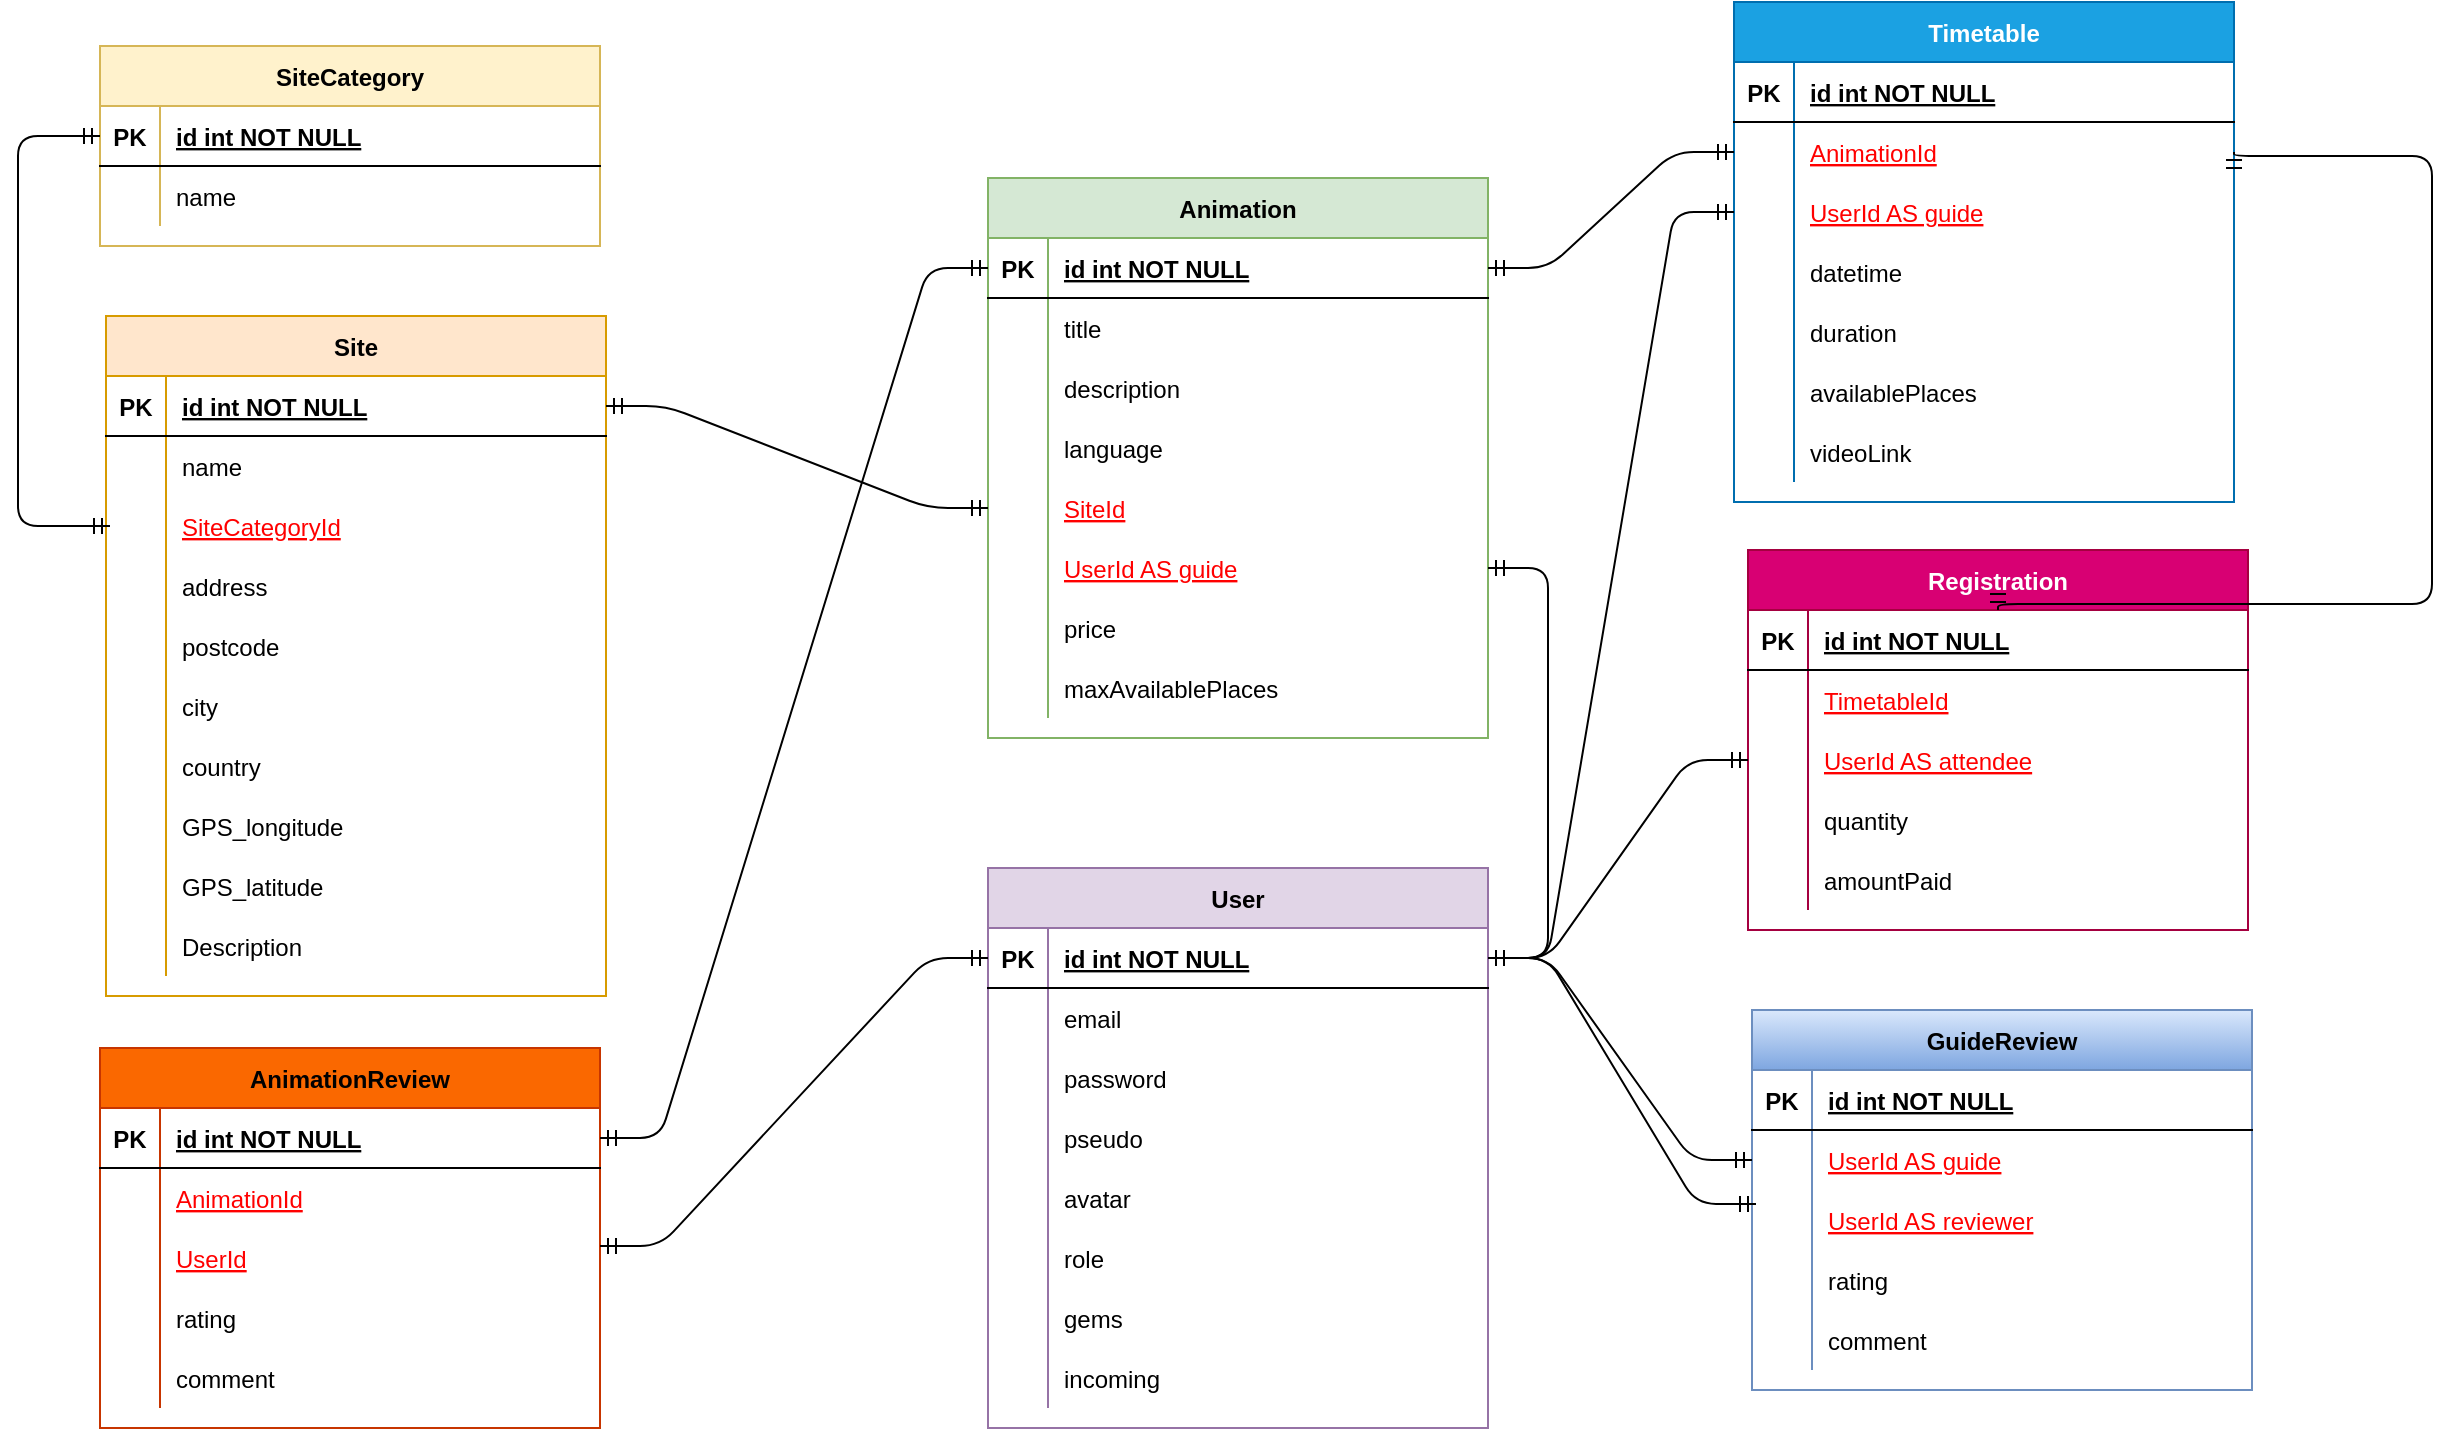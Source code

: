 <mxfile version="14.9.0" type="github">
  <diagram id="R2lEEEUBdFMjLlhIrx00" name="Page-1">
    <mxGraphModel dx="1422" dy="714" grid="0" gridSize="10" guides="1" tooltips="1" connect="1" arrows="1" fold="1" page="1" pageScale="1" pageWidth="1654" pageHeight="1169" math="0" shadow="0" extFonts="Permanent Marker^https://fonts.googleapis.com/css?family=Permanent+Marker">
      <root>
        <mxCell id="0" />
        <mxCell id="1" parent="0" />
        <mxCell id="C-vyLk0tnHw3VtMMgP7b-23" value="User" style="shape=table;startSize=30;container=1;collapsible=1;childLayout=tableLayout;fixedRows=1;rowLines=0;fontStyle=1;align=center;resizeLast=1;fillColor=#e1d5e7;strokeColor=#9673a6;" parent="1" vertex="1">
          <mxGeometry x="540" y="458" width="250" height="280" as="geometry" />
        </mxCell>
        <mxCell id="C-vyLk0tnHw3VtMMgP7b-24" value="" style="shape=partialRectangle;collapsible=0;dropTarget=0;pointerEvents=0;fillColor=none;points=[[0,0.5],[1,0.5]];portConstraint=eastwest;top=0;left=0;right=0;bottom=1;" parent="C-vyLk0tnHw3VtMMgP7b-23" vertex="1">
          <mxGeometry y="30" width="250" height="30" as="geometry" />
        </mxCell>
        <mxCell id="C-vyLk0tnHw3VtMMgP7b-25" value="PK" style="shape=partialRectangle;overflow=hidden;connectable=0;fillColor=none;top=0;left=0;bottom=0;right=0;fontStyle=1;" parent="C-vyLk0tnHw3VtMMgP7b-24" vertex="1">
          <mxGeometry width="30" height="30" as="geometry" />
        </mxCell>
        <mxCell id="C-vyLk0tnHw3VtMMgP7b-26" value="id int NOT NULL " style="shape=partialRectangle;overflow=hidden;connectable=0;fillColor=none;top=0;left=0;bottom=0;right=0;align=left;spacingLeft=6;fontStyle=5;" parent="C-vyLk0tnHw3VtMMgP7b-24" vertex="1">
          <mxGeometry x="30" width="220" height="30" as="geometry" />
        </mxCell>
        <mxCell id="C-vyLk0tnHw3VtMMgP7b-27" value="" style="shape=partialRectangle;collapsible=0;dropTarget=0;pointerEvents=0;fillColor=none;points=[[0,0.5],[1,0.5]];portConstraint=eastwest;top=0;left=0;right=0;bottom=0;" parent="C-vyLk0tnHw3VtMMgP7b-23" vertex="1">
          <mxGeometry y="60" width="250" height="30" as="geometry" />
        </mxCell>
        <mxCell id="C-vyLk0tnHw3VtMMgP7b-28" value="" style="shape=partialRectangle;overflow=hidden;connectable=0;fillColor=none;top=0;left=0;bottom=0;right=0;" parent="C-vyLk0tnHw3VtMMgP7b-27" vertex="1">
          <mxGeometry width="30" height="30" as="geometry" />
        </mxCell>
        <mxCell id="C-vyLk0tnHw3VtMMgP7b-29" value="email" style="shape=partialRectangle;overflow=hidden;connectable=0;fillColor=none;top=0;left=0;bottom=0;right=0;align=left;spacingLeft=6;" parent="C-vyLk0tnHw3VtMMgP7b-27" vertex="1">
          <mxGeometry x="30" width="220" height="30" as="geometry" />
        </mxCell>
        <mxCell id="28u61wPgRCXuvy8ZbBCX-1" value="" style="shape=partialRectangle;collapsible=0;dropTarget=0;pointerEvents=0;fillColor=none;top=0;left=0;bottom=0;right=0;points=[[0,0.5],[1,0.5]];portConstraint=eastwest;" vertex="1" parent="C-vyLk0tnHw3VtMMgP7b-23">
          <mxGeometry y="90" width="250" height="30" as="geometry" />
        </mxCell>
        <mxCell id="28u61wPgRCXuvy8ZbBCX-2" value="" style="shape=partialRectangle;connectable=0;fillColor=none;top=0;left=0;bottom=0;right=0;editable=1;overflow=hidden;" vertex="1" parent="28u61wPgRCXuvy8ZbBCX-1">
          <mxGeometry width="30" height="30" as="geometry" />
        </mxCell>
        <mxCell id="28u61wPgRCXuvy8ZbBCX-3" value="password" style="shape=partialRectangle;connectable=0;fillColor=none;top=0;left=0;bottom=0;right=0;align=left;spacingLeft=6;overflow=hidden;" vertex="1" parent="28u61wPgRCXuvy8ZbBCX-1">
          <mxGeometry x="30" width="220" height="30" as="geometry" />
        </mxCell>
        <mxCell id="28u61wPgRCXuvy8ZbBCX-4" value="" style="shape=partialRectangle;collapsible=0;dropTarget=0;pointerEvents=0;fillColor=none;top=0;left=0;bottom=0;right=0;points=[[0,0.5],[1,0.5]];portConstraint=eastwest;" vertex="1" parent="C-vyLk0tnHw3VtMMgP7b-23">
          <mxGeometry y="120" width="250" height="30" as="geometry" />
        </mxCell>
        <mxCell id="28u61wPgRCXuvy8ZbBCX-5" value="" style="shape=partialRectangle;connectable=0;fillColor=none;top=0;left=0;bottom=0;right=0;editable=1;overflow=hidden;" vertex="1" parent="28u61wPgRCXuvy8ZbBCX-4">
          <mxGeometry width="30" height="30" as="geometry" />
        </mxCell>
        <mxCell id="28u61wPgRCXuvy8ZbBCX-6" value="pseudo" style="shape=partialRectangle;connectable=0;fillColor=none;top=0;left=0;bottom=0;right=0;align=left;spacingLeft=6;overflow=hidden;" vertex="1" parent="28u61wPgRCXuvy8ZbBCX-4">
          <mxGeometry x="30" width="220" height="30" as="geometry" />
        </mxCell>
        <mxCell id="28u61wPgRCXuvy8ZbBCX-8" value="" style="shape=partialRectangle;collapsible=0;dropTarget=0;pointerEvents=0;fillColor=none;top=0;left=0;bottom=0;right=0;points=[[0,0.5],[1,0.5]];portConstraint=eastwest;" vertex="1" parent="C-vyLk0tnHw3VtMMgP7b-23">
          <mxGeometry y="150" width="250" height="30" as="geometry" />
        </mxCell>
        <mxCell id="28u61wPgRCXuvy8ZbBCX-9" value="" style="shape=partialRectangle;connectable=0;fillColor=none;top=0;left=0;bottom=0;right=0;editable=1;overflow=hidden;" vertex="1" parent="28u61wPgRCXuvy8ZbBCX-8">
          <mxGeometry width="30" height="30" as="geometry" />
        </mxCell>
        <mxCell id="28u61wPgRCXuvy8ZbBCX-10" value="avatar" style="shape=partialRectangle;connectable=0;fillColor=none;top=0;left=0;bottom=0;right=0;align=left;spacingLeft=6;overflow=hidden;" vertex="1" parent="28u61wPgRCXuvy8ZbBCX-8">
          <mxGeometry x="30" width="220" height="30" as="geometry" />
        </mxCell>
        <mxCell id="28u61wPgRCXuvy8ZbBCX-12" value="" style="shape=partialRectangle;collapsible=0;dropTarget=0;pointerEvents=0;fillColor=none;top=0;left=0;bottom=0;right=0;points=[[0,0.5],[1,0.5]];portConstraint=eastwest;" vertex="1" parent="C-vyLk0tnHw3VtMMgP7b-23">
          <mxGeometry y="180" width="250" height="30" as="geometry" />
        </mxCell>
        <mxCell id="28u61wPgRCXuvy8ZbBCX-13" value="" style="shape=partialRectangle;connectable=0;fillColor=none;top=0;left=0;bottom=0;right=0;editable=1;overflow=hidden;" vertex="1" parent="28u61wPgRCXuvy8ZbBCX-12">
          <mxGeometry width="30" height="30" as="geometry" />
        </mxCell>
        <mxCell id="28u61wPgRCXuvy8ZbBCX-14" value="role" style="shape=partialRectangle;connectable=0;fillColor=none;top=0;left=0;bottom=0;right=0;align=left;spacingLeft=6;overflow=hidden;" vertex="1" parent="28u61wPgRCXuvy8ZbBCX-12">
          <mxGeometry x="30" width="220" height="30" as="geometry" />
        </mxCell>
        <mxCell id="28u61wPgRCXuvy8ZbBCX-20" value="" style="shape=partialRectangle;collapsible=0;dropTarget=0;pointerEvents=0;fillColor=none;top=0;left=0;bottom=0;right=0;points=[[0,0.5],[1,0.5]];portConstraint=eastwest;" vertex="1" parent="C-vyLk0tnHw3VtMMgP7b-23">
          <mxGeometry y="210" width="250" height="30" as="geometry" />
        </mxCell>
        <mxCell id="28u61wPgRCXuvy8ZbBCX-21" value="" style="shape=partialRectangle;connectable=0;fillColor=none;top=0;left=0;bottom=0;right=0;editable=1;overflow=hidden;" vertex="1" parent="28u61wPgRCXuvy8ZbBCX-20">
          <mxGeometry width="30" height="30" as="geometry" />
        </mxCell>
        <mxCell id="28u61wPgRCXuvy8ZbBCX-22" value="gems" style="shape=partialRectangle;connectable=0;fillColor=none;top=0;left=0;bottom=0;right=0;align=left;spacingLeft=6;overflow=hidden;" vertex="1" parent="28u61wPgRCXuvy8ZbBCX-20">
          <mxGeometry x="30" width="220" height="30" as="geometry" />
        </mxCell>
        <mxCell id="28u61wPgRCXuvy8ZbBCX-23" value="" style="shape=partialRectangle;collapsible=0;dropTarget=0;pointerEvents=0;fillColor=none;top=0;left=0;bottom=0;right=0;points=[[0,0.5],[1,0.5]];portConstraint=eastwest;" vertex="1" parent="C-vyLk0tnHw3VtMMgP7b-23">
          <mxGeometry y="240" width="250" height="30" as="geometry" />
        </mxCell>
        <mxCell id="28u61wPgRCXuvy8ZbBCX-24" value="" style="shape=partialRectangle;connectable=0;fillColor=none;top=0;left=0;bottom=0;right=0;editable=1;overflow=hidden;" vertex="1" parent="28u61wPgRCXuvy8ZbBCX-23">
          <mxGeometry width="30" height="30" as="geometry" />
        </mxCell>
        <mxCell id="28u61wPgRCXuvy8ZbBCX-25" value="incoming" style="shape=partialRectangle;connectable=0;fillColor=none;top=0;left=0;bottom=0;right=0;align=left;spacingLeft=6;overflow=hidden;" vertex="1" parent="28u61wPgRCXuvy8ZbBCX-23">
          <mxGeometry x="30" width="220" height="30" as="geometry" />
        </mxCell>
        <mxCell id="28u61wPgRCXuvy8ZbBCX-26" value="Site" style="shape=table;startSize=30;container=1;collapsible=1;childLayout=tableLayout;fixedRows=1;rowLines=0;fontStyle=1;align=center;resizeLast=1;fillColor=#ffe6cc;strokeColor=#d79b00;" vertex="1" parent="1">
          <mxGeometry x="99" y="182" width="250" height="340" as="geometry" />
        </mxCell>
        <mxCell id="28u61wPgRCXuvy8ZbBCX-27" value="" style="shape=partialRectangle;collapsible=0;dropTarget=0;pointerEvents=0;fillColor=none;points=[[0,0.5],[1,0.5]];portConstraint=eastwest;top=0;left=0;right=0;bottom=1;" vertex="1" parent="28u61wPgRCXuvy8ZbBCX-26">
          <mxGeometry y="30" width="250" height="30" as="geometry" />
        </mxCell>
        <mxCell id="28u61wPgRCXuvy8ZbBCX-28" value="PK" style="shape=partialRectangle;overflow=hidden;connectable=0;fillColor=none;top=0;left=0;bottom=0;right=0;fontStyle=1;" vertex="1" parent="28u61wPgRCXuvy8ZbBCX-27">
          <mxGeometry width="30" height="30" as="geometry" />
        </mxCell>
        <mxCell id="28u61wPgRCXuvy8ZbBCX-29" value="id int NOT NULL " style="shape=partialRectangle;overflow=hidden;connectable=0;fillColor=none;top=0;left=0;bottom=0;right=0;align=left;spacingLeft=6;fontStyle=5;" vertex="1" parent="28u61wPgRCXuvy8ZbBCX-27">
          <mxGeometry x="30" width="220" height="30" as="geometry" />
        </mxCell>
        <mxCell id="28u61wPgRCXuvy8ZbBCX-30" value="" style="shape=partialRectangle;collapsible=0;dropTarget=0;pointerEvents=0;fillColor=none;points=[[0,0.5],[1,0.5]];portConstraint=eastwest;top=0;left=0;right=0;bottom=0;" vertex="1" parent="28u61wPgRCXuvy8ZbBCX-26">
          <mxGeometry y="60" width="250" height="30" as="geometry" />
        </mxCell>
        <mxCell id="28u61wPgRCXuvy8ZbBCX-31" value="" style="shape=partialRectangle;overflow=hidden;connectable=0;fillColor=none;top=0;left=0;bottom=0;right=0;" vertex="1" parent="28u61wPgRCXuvy8ZbBCX-30">
          <mxGeometry width="30" height="30" as="geometry" />
        </mxCell>
        <mxCell id="28u61wPgRCXuvy8ZbBCX-32" value="name" style="shape=partialRectangle;overflow=hidden;connectable=0;fillColor=none;top=0;left=0;bottom=0;right=0;align=left;spacingLeft=6;" vertex="1" parent="28u61wPgRCXuvy8ZbBCX-30">
          <mxGeometry x="30" width="220" height="30" as="geometry" />
        </mxCell>
        <mxCell id="28u61wPgRCXuvy8ZbBCX-83" value="" style="shape=partialRectangle;collapsible=0;dropTarget=0;pointerEvents=0;fillColor=none;top=0;left=0;bottom=0;right=0;points=[[0,0.5],[1,0.5]];portConstraint=eastwest;" vertex="1" parent="28u61wPgRCXuvy8ZbBCX-26">
          <mxGeometry y="90" width="250" height="30" as="geometry" />
        </mxCell>
        <mxCell id="28u61wPgRCXuvy8ZbBCX-84" value="" style="shape=partialRectangle;connectable=0;fillColor=none;top=0;left=0;bottom=0;right=0;editable=1;overflow=hidden;" vertex="1" parent="28u61wPgRCXuvy8ZbBCX-83">
          <mxGeometry width="30" height="30" as="geometry" />
        </mxCell>
        <mxCell id="28u61wPgRCXuvy8ZbBCX-85" value="SiteCategoryId" style="shape=partialRectangle;connectable=0;fillColor=none;top=0;left=0;bottom=0;right=0;align=left;spacingLeft=6;overflow=hidden;fontStyle=4;fontColor=#FF0000;" vertex="1" parent="28u61wPgRCXuvy8ZbBCX-83">
          <mxGeometry x="30" width="220" height="30" as="geometry" />
        </mxCell>
        <mxCell id="28u61wPgRCXuvy8ZbBCX-33" value="" style="shape=partialRectangle;collapsible=0;dropTarget=0;pointerEvents=0;fillColor=none;top=0;left=0;bottom=0;right=0;points=[[0,0.5],[1,0.5]];portConstraint=eastwest;" vertex="1" parent="28u61wPgRCXuvy8ZbBCX-26">
          <mxGeometry y="120" width="250" height="30" as="geometry" />
        </mxCell>
        <mxCell id="28u61wPgRCXuvy8ZbBCX-34" value="" style="shape=partialRectangle;connectable=0;fillColor=none;top=0;left=0;bottom=0;right=0;editable=1;overflow=hidden;" vertex="1" parent="28u61wPgRCXuvy8ZbBCX-33">
          <mxGeometry width="30" height="30" as="geometry" />
        </mxCell>
        <mxCell id="28u61wPgRCXuvy8ZbBCX-35" value="address" style="shape=partialRectangle;connectable=0;fillColor=none;top=0;left=0;bottom=0;right=0;align=left;spacingLeft=6;overflow=hidden;" vertex="1" parent="28u61wPgRCXuvy8ZbBCX-33">
          <mxGeometry x="30" width="220" height="30" as="geometry" />
        </mxCell>
        <mxCell id="28u61wPgRCXuvy8ZbBCX-36" value="" style="shape=partialRectangle;collapsible=0;dropTarget=0;pointerEvents=0;fillColor=none;top=0;left=0;bottom=0;right=0;points=[[0,0.5],[1,0.5]];portConstraint=eastwest;" vertex="1" parent="28u61wPgRCXuvy8ZbBCX-26">
          <mxGeometry y="150" width="250" height="30" as="geometry" />
        </mxCell>
        <mxCell id="28u61wPgRCXuvy8ZbBCX-37" value="" style="shape=partialRectangle;connectable=0;fillColor=none;top=0;left=0;bottom=0;right=0;editable=1;overflow=hidden;" vertex="1" parent="28u61wPgRCXuvy8ZbBCX-36">
          <mxGeometry width="30" height="30" as="geometry" />
        </mxCell>
        <mxCell id="28u61wPgRCXuvy8ZbBCX-38" value="postcode" style="shape=partialRectangle;connectable=0;fillColor=none;top=0;left=0;bottom=0;right=0;align=left;spacingLeft=6;overflow=hidden;" vertex="1" parent="28u61wPgRCXuvy8ZbBCX-36">
          <mxGeometry x="30" width="220" height="30" as="geometry" />
        </mxCell>
        <mxCell id="28u61wPgRCXuvy8ZbBCX-39" value="" style="shape=partialRectangle;collapsible=0;dropTarget=0;pointerEvents=0;fillColor=none;top=0;left=0;bottom=0;right=0;points=[[0,0.5],[1,0.5]];portConstraint=eastwest;" vertex="1" parent="28u61wPgRCXuvy8ZbBCX-26">
          <mxGeometry y="180" width="250" height="30" as="geometry" />
        </mxCell>
        <mxCell id="28u61wPgRCXuvy8ZbBCX-40" value="" style="shape=partialRectangle;connectable=0;fillColor=none;top=0;left=0;bottom=0;right=0;editable=1;overflow=hidden;" vertex="1" parent="28u61wPgRCXuvy8ZbBCX-39">
          <mxGeometry width="30" height="30" as="geometry" />
        </mxCell>
        <mxCell id="28u61wPgRCXuvy8ZbBCX-41" value="city" style="shape=partialRectangle;connectable=0;fillColor=none;top=0;left=0;bottom=0;right=0;align=left;spacingLeft=6;overflow=hidden;" vertex="1" parent="28u61wPgRCXuvy8ZbBCX-39">
          <mxGeometry x="30" width="220" height="30" as="geometry" />
        </mxCell>
        <mxCell id="28u61wPgRCXuvy8ZbBCX-42" value="" style="shape=partialRectangle;collapsible=0;dropTarget=0;pointerEvents=0;fillColor=none;top=0;left=0;bottom=0;right=0;points=[[0,0.5],[1,0.5]];portConstraint=eastwest;" vertex="1" parent="28u61wPgRCXuvy8ZbBCX-26">
          <mxGeometry y="210" width="250" height="30" as="geometry" />
        </mxCell>
        <mxCell id="28u61wPgRCXuvy8ZbBCX-43" value="" style="shape=partialRectangle;connectable=0;fillColor=none;top=0;left=0;bottom=0;right=0;editable=1;overflow=hidden;" vertex="1" parent="28u61wPgRCXuvy8ZbBCX-42">
          <mxGeometry width="30" height="30" as="geometry" />
        </mxCell>
        <mxCell id="28u61wPgRCXuvy8ZbBCX-44" value="country" style="shape=partialRectangle;connectable=0;fillColor=none;top=0;left=0;bottom=0;right=0;align=left;spacingLeft=6;overflow=hidden;" vertex="1" parent="28u61wPgRCXuvy8ZbBCX-42">
          <mxGeometry x="30" width="220" height="30" as="geometry" />
        </mxCell>
        <mxCell id="28u61wPgRCXuvy8ZbBCX-45" value="" style="shape=partialRectangle;collapsible=0;dropTarget=0;pointerEvents=0;fillColor=none;top=0;left=0;bottom=0;right=0;points=[[0,0.5],[1,0.5]];portConstraint=eastwest;" vertex="1" parent="28u61wPgRCXuvy8ZbBCX-26">
          <mxGeometry y="240" width="250" height="30" as="geometry" />
        </mxCell>
        <mxCell id="28u61wPgRCXuvy8ZbBCX-46" value="" style="shape=partialRectangle;connectable=0;fillColor=none;top=0;left=0;bottom=0;right=0;editable=1;overflow=hidden;" vertex="1" parent="28u61wPgRCXuvy8ZbBCX-45">
          <mxGeometry width="30" height="30" as="geometry" />
        </mxCell>
        <mxCell id="28u61wPgRCXuvy8ZbBCX-47" value="GPS_longitude" style="shape=partialRectangle;connectable=0;fillColor=none;top=0;left=0;bottom=0;right=0;align=left;spacingLeft=6;overflow=hidden;" vertex="1" parent="28u61wPgRCXuvy8ZbBCX-45">
          <mxGeometry x="30" width="220" height="30" as="geometry" />
        </mxCell>
        <mxCell id="28u61wPgRCXuvy8ZbBCX-48" value="" style="shape=partialRectangle;collapsible=0;dropTarget=0;pointerEvents=0;fillColor=none;top=0;left=0;bottom=0;right=0;points=[[0,0.5],[1,0.5]];portConstraint=eastwest;" vertex="1" parent="28u61wPgRCXuvy8ZbBCX-26">
          <mxGeometry y="270" width="250" height="30" as="geometry" />
        </mxCell>
        <mxCell id="28u61wPgRCXuvy8ZbBCX-49" value="" style="shape=partialRectangle;connectable=0;fillColor=none;top=0;left=0;bottom=0;right=0;editable=1;overflow=hidden;" vertex="1" parent="28u61wPgRCXuvy8ZbBCX-48">
          <mxGeometry width="30" height="30" as="geometry" />
        </mxCell>
        <mxCell id="28u61wPgRCXuvy8ZbBCX-50" value="GPS_latitude" style="shape=partialRectangle;connectable=0;fillColor=none;top=0;left=0;bottom=0;right=0;align=left;spacingLeft=6;overflow=hidden;" vertex="1" parent="28u61wPgRCXuvy8ZbBCX-48">
          <mxGeometry x="30" width="220" height="30" as="geometry" />
        </mxCell>
        <mxCell id="28u61wPgRCXuvy8ZbBCX-51" value="" style="shape=partialRectangle;collapsible=0;dropTarget=0;pointerEvents=0;fillColor=none;top=0;left=0;bottom=0;right=0;points=[[0,0.5],[1,0.5]];portConstraint=eastwest;" vertex="1" parent="28u61wPgRCXuvy8ZbBCX-26">
          <mxGeometry y="300" width="250" height="30" as="geometry" />
        </mxCell>
        <mxCell id="28u61wPgRCXuvy8ZbBCX-52" value="" style="shape=partialRectangle;connectable=0;fillColor=none;top=0;left=0;bottom=0;right=0;editable=1;overflow=hidden;" vertex="1" parent="28u61wPgRCXuvy8ZbBCX-51">
          <mxGeometry width="30" height="30" as="geometry" />
        </mxCell>
        <mxCell id="28u61wPgRCXuvy8ZbBCX-53" value="Description" style="shape=partialRectangle;connectable=0;fillColor=none;top=0;left=0;bottom=0;right=0;align=left;spacingLeft=6;overflow=hidden;" vertex="1" parent="28u61wPgRCXuvy8ZbBCX-51">
          <mxGeometry x="30" width="220" height="30" as="geometry" />
        </mxCell>
        <mxCell id="28u61wPgRCXuvy8ZbBCX-54" value="SiteCategory" style="shape=table;startSize=30;container=1;collapsible=1;childLayout=tableLayout;fixedRows=1;rowLines=0;fontStyle=1;align=center;resizeLast=1;fillColor=#fff2cc;strokeColor=#d6b656;" vertex="1" parent="1">
          <mxGeometry x="96" y="47" width="250" height="100" as="geometry" />
        </mxCell>
        <mxCell id="28u61wPgRCXuvy8ZbBCX-55" value="" style="shape=partialRectangle;collapsible=0;dropTarget=0;pointerEvents=0;fillColor=none;points=[[0,0.5],[1,0.5]];portConstraint=eastwest;top=0;left=0;right=0;bottom=1;" vertex="1" parent="28u61wPgRCXuvy8ZbBCX-54">
          <mxGeometry y="30" width="250" height="30" as="geometry" />
        </mxCell>
        <mxCell id="28u61wPgRCXuvy8ZbBCX-56" value="PK" style="shape=partialRectangle;overflow=hidden;connectable=0;fillColor=none;top=0;left=0;bottom=0;right=0;fontStyle=1;" vertex="1" parent="28u61wPgRCXuvy8ZbBCX-55">
          <mxGeometry width="30" height="30" as="geometry" />
        </mxCell>
        <mxCell id="28u61wPgRCXuvy8ZbBCX-57" value="id int NOT NULL " style="shape=partialRectangle;overflow=hidden;connectable=0;fillColor=none;top=0;left=0;bottom=0;right=0;align=left;spacingLeft=6;fontStyle=5;" vertex="1" parent="28u61wPgRCXuvy8ZbBCX-55">
          <mxGeometry x="30" width="220" height="30" as="geometry" />
        </mxCell>
        <mxCell id="28u61wPgRCXuvy8ZbBCX-58" value="" style="shape=partialRectangle;collapsible=0;dropTarget=0;pointerEvents=0;fillColor=none;points=[[0,0.5],[1,0.5]];portConstraint=eastwest;top=0;left=0;right=0;bottom=0;" vertex="1" parent="28u61wPgRCXuvy8ZbBCX-54">
          <mxGeometry y="60" width="250" height="30" as="geometry" />
        </mxCell>
        <mxCell id="28u61wPgRCXuvy8ZbBCX-59" value="" style="shape=partialRectangle;overflow=hidden;connectable=0;fillColor=none;top=0;left=0;bottom=0;right=0;" vertex="1" parent="28u61wPgRCXuvy8ZbBCX-58">
          <mxGeometry width="30" height="30" as="geometry" />
        </mxCell>
        <mxCell id="28u61wPgRCXuvy8ZbBCX-60" value="name" style="shape=partialRectangle;overflow=hidden;connectable=0;fillColor=none;top=0;left=0;bottom=0;right=0;align=left;spacingLeft=6;" vertex="1" parent="28u61wPgRCXuvy8ZbBCX-58">
          <mxGeometry x="30" width="220" height="30" as="geometry" />
        </mxCell>
        <mxCell id="28u61wPgRCXuvy8ZbBCX-86" value="Animation" style="shape=table;startSize=30;container=1;collapsible=1;childLayout=tableLayout;fixedRows=1;rowLines=0;fontStyle=1;align=center;resizeLast=1;fillColor=#d5e8d4;strokeColor=#82b366;" vertex="1" parent="1">
          <mxGeometry x="540" y="113" width="250" height="280" as="geometry" />
        </mxCell>
        <mxCell id="28u61wPgRCXuvy8ZbBCX-87" value="" style="shape=partialRectangle;collapsible=0;dropTarget=0;pointerEvents=0;fillColor=none;points=[[0,0.5],[1,0.5]];portConstraint=eastwest;top=0;left=0;right=0;bottom=1;" vertex="1" parent="28u61wPgRCXuvy8ZbBCX-86">
          <mxGeometry y="30" width="250" height="30" as="geometry" />
        </mxCell>
        <mxCell id="28u61wPgRCXuvy8ZbBCX-88" value="PK" style="shape=partialRectangle;overflow=hidden;connectable=0;fillColor=none;top=0;left=0;bottom=0;right=0;fontStyle=1;" vertex="1" parent="28u61wPgRCXuvy8ZbBCX-87">
          <mxGeometry width="30" height="30" as="geometry" />
        </mxCell>
        <mxCell id="28u61wPgRCXuvy8ZbBCX-89" value="id int NOT NULL " style="shape=partialRectangle;overflow=hidden;connectable=0;fillColor=none;top=0;left=0;bottom=0;right=0;align=left;spacingLeft=6;fontStyle=5;" vertex="1" parent="28u61wPgRCXuvy8ZbBCX-87">
          <mxGeometry x="30" width="220" height="30" as="geometry" />
        </mxCell>
        <mxCell id="28u61wPgRCXuvy8ZbBCX-90" value="" style="shape=partialRectangle;collapsible=0;dropTarget=0;pointerEvents=0;fillColor=none;points=[[0,0.5],[1,0.5]];portConstraint=eastwest;top=0;left=0;right=0;bottom=0;" vertex="1" parent="28u61wPgRCXuvy8ZbBCX-86">
          <mxGeometry y="60" width="250" height="30" as="geometry" />
        </mxCell>
        <mxCell id="28u61wPgRCXuvy8ZbBCX-91" value="" style="shape=partialRectangle;overflow=hidden;connectable=0;fillColor=none;top=0;left=0;bottom=0;right=0;" vertex="1" parent="28u61wPgRCXuvy8ZbBCX-90">
          <mxGeometry width="30" height="30" as="geometry" />
        </mxCell>
        <mxCell id="28u61wPgRCXuvy8ZbBCX-92" value="title" style="shape=partialRectangle;overflow=hidden;connectable=0;fillColor=none;top=0;left=0;bottom=0;right=0;align=left;spacingLeft=6;" vertex="1" parent="28u61wPgRCXuvy8ZbBCX-90">
          <mxGeometry x="30" width="220" height="30" as="geometry" />
        </mxCell>
        <mxCell id="28u61wPgRCXuvy8ZbBCX-99" value="" style="shape=partialRectangle;collapsible=0;dropTarget=0;pointerEvents=0;fillColor=none;top=0;left=0;bottom=0;right=0;points=[[0,0.5],[1,0.5]];portConstraint=eastwest;" vertex="1" parent="28u61wPgRCXuvy8ZbBCX-86">
          <mxGeometry y="90" width="250" height="30" as="geometry" />
        </mxCell>
        <mxCell id="28u61wPgRCXuvy8ZbBCX-100" value="" style="shape=partialRectangle;connectable=0;fillColor=none;top=0;left=0;bottom=0;right=0;editable=1;overflow=hidden;" vertex="1" parent="28u61wPgRCXuvy8ZbBCX-99">
          <mxGeometry width="30" height="30" as="geometry" />
        </mxCell>
        <mxCell id="28u61wPgRCXuvy8ZbBCX-101" value="description" style="shape=partialRectangle;connectable=0;fillColor=none;top=0;left=0;bottom=0;right=0;align=left;spacingLeft=6;overflow=hidden;" vertex="1" parent="28u61wPgRCXuvy8ZbBCX-99">
          <mxGeometry x="30" width="220" height="30" as="geometry" />
        </mxCell>
        <mxCell id="28u61wPgRCXuvy8ZbBCX-102" value="" style="shape=partialRectangle;collapsible=0;dropTarget=0;pointerEvents=0;fillColor=none;top=0;left=0;bottom=0;right=0;points=[[0,0.5],[1,0.5]];portConstraint=eastwest;" vertex="1" parent="28u61wPgRCXuvy8ZbBCX-86">
          <mxGeometry y="120" width="250" height="30" as="geometry" />
        </mxCell>
        <mxCell id="28u61wPgRCXuvy8ZbBCX-103" value="" style="shape=partialRectangle;connectable=0;fillColor=none;top=0;left=0;bottom=0;right=0;editable=1;overflow=hidden;" vertex="1" parent="28u61wPgRCXuvy8ZbBCX-102">
          <mxGeometry width="30" height="30" as="geometry" />
        </mxCell>
        <mxCell id="28u61wPgRCXuvy8ZbBCX-104" value="language" style="shape=partialRectangle;connectable=0;fillColor=none;top=0;left=0;bottom=0;right=0;align=left;spacingLeft=6;overflow=hidden;" vertex="1" parent="28u61wPgRCXuvy8ZbBCX-102">
          <mxGeometry x="30" width="220" height="30" as="geometry" />
        </mxCell>
        <mxCell id="28u61wPgRCXuvy8ZbBCX-93" value="" style="shape=partialRectangle;collapsible=0;dropTarget=0;pointerEvents=0;fillColor=none;top=0;left=0;bottom=0;right=0;points=[[0,0.5],[1,0.5]];portConstraint=eastwest;" vertex="1" parent="28u61wPgRCXuvy8ZbBCX-86">
          <mxGeometry y="150" width="250" height="30" as="geometry" />
        </mxCell>
        <mxCell id="28u61wPgRCXuvy8ZbBCX-94" value="" style="shape=partialRectangle;connectable=0;fillColor=none;top=0;left=0;bottom=0;right=0;editable=1;overflow=hidden;" vertex="1" parent="28u61wPgRCXuvy8ZbBCX-93">
          <mxGeometry width="30" height="30" as="geometry" />
        </mxCell>
        <mxCell id="28u61wPgRCXuvy8ZbBCX-95" value="SiteId" style="shape=partialRectangle;connectable=0;fillColor=none;top=0;left=0;bottom=0;right=0;align=left;spacingLeft=6;overflow=hidden;fontStyle=4;fontColor=#FF0000;" vertex="1" parent="28u61wPgRCXuvy8ZbBCX-93">
          <mxGeometry x="30" width="220" height="30" as="geometry" />
        </mxCell>
        <mxCell id="28u61wPgRCXuvy8ZbBCX-96" value="" style="shape=partialRectangle;collapsible=0;dropTarget=0;pointerEvents=0;fillColor=none;top=0;left=0;bottom=0;right=0;points=[[0,0.5],[1,0.5]];portConstraint=eastwest;" vertex="1" parent="28u61wPgRCXuvy8ZbBCX-86">
          <mxGeometry y="180" width="250" height="30" as="geometry" />
        </mxCell>
        <mxCell id="28u61wPgRCXuvy8ZbBCX-97" value="" style="shape=partialRectangle;connectable=0;fillColor=none;top=0;left=0;bottom=0;right=0;editable=1;overflow=hidden;" vertex="1" parent="28u61wPgRCXuvy8ZbBCX-96">
          <mxGeometry width="30" height="30" as="geometry" />
        </mxCell>
        <mxCell id="28u61wPgRCXuvy8ZbBCX-98" value="UserId AS guide" style="shape=partialRectangle;connectable=0;fillColor=none;top=0;left=0;bottom=0;right=0;align=left;spacingLeft=6;overflow=hidden;fontStyle=4;fontColor=#FF0000;" vertex="1" parent="28u61wPgRCXuvy8ZbBCX-96">
          <mxGeometry x="30" width="220" height="30" as="geometry" />
        </mxCell>
        <mxCell id="28u61wPgRCXuvy8ZbBCX-105" value="" style="shape=partialRectangle;collapsible=0;dropTarget=0;pointerEvents=0;fillColor=none;top=0;left=0;bottom=0;right=0;points=[[0,0.5],[1,0.5]];portConstraint=eastwest;" vertex="1" parent="28u61wPgRCXuvy8ZbBCX-86">
          <mxGeometry y="210" width="250" height="30" as="geometry" />
        </mxCell>
        <mxCell id="28u61wPgRCXuvy8ZbBCX-106" value="" style="shape=partialRectangle;connectable=0;fillColor=none;top=0;left=0;bottom=0;right=0;editable=1;overflow=hidden;" vertex="1" parent="28u61wPgRCXuvy8ZbBCX-105">
          <mxGeometry width="30" height="30" as="geometry" />
        </mxCell>
        <mxCell id="28u61wPgRCXuvy8ZbBCX-107" value="price" style="shape=partialRectangle;connectable=0;fillColor=none;top=0;left=0;bottom=0;right=0;align=left;spacingLeft=6;overflow=hidden;" vertex="1" parent="28u61wPgRCXuvy8ZbBCX-105">
          <mxGeometry x="30" width="220" height="30" as="geometry" />
        </mxCell>
        <mxCell id="28u61wPgRCXuvy8ZbBCX-108" value="" style="shape=partialRectangle;collapsible=0;dropTarget=0;pointerEvents=0;fillColor=none;top=0;left=0;bottom=0;right=0;points=[[0,0.5],[1,0.5]];portConstraint=eastwest;" vertex="1" parent="28u61wPgRCXuvy8ZbBCX-86">
          <mxGeometry y="240" width="250" height="30" as="geometry" />
        </mxCell>
        <mxCell id="28u61wPgRCXuvy8ZbBCX-109" value="" style="shape=partialRectangle;connectable=0;fillColor=none;top=0;left=0;bottom=0;right=0;editable=1;overflow=hidden;" vertex="1" parent="28u61wPgRCXuvy8ZbBCX-108">
          <mxGeometry width="30" height="30" as="geometry" />
        </mxCell>
        <mxCell id="28u61wPgRCXuvy8ZbBCX-110" value="maxAvailablePlaces" style="shape=partialRectangle;connectable=0;fillColor=none;top=0;left=0;bottom=0;right=0;align=left;spacingLeft=6;overflow=hidden;" vertex="1" parent="28u61wPgRCXuvy8ZbBCX-108">
          <mxGeometry x="30" width="220" height="30" as="geometry" />
        </mxCell>
        <mxCell id="28u61wPgRCXuvy8ZbBCX-120" value="Timetable" style="shape=table;startSize=30;container=1;collapsible=1;childLayout=tableLayout;fixedRows=1;rowLines=0;fontStyle=1;align=center;resizeLast=1;fillColor=#1ba1e2;strokeColor=#006EAF;fontColor=#ffffff;" vertex="1" parent="1">
          <mxGeometry x="913" y="25" width="250" height="250" as="geometry" />
        </mxCell>
        <mxCell id="28u61wPgRCXuvy8ZbBCX-121" value="" style="shape=partialRectangle;collapsible=0;dropTarget=0;pointerEvents=0;fillColor=none;points=[[0,0.5],[1,0.5]];portConstraint=eastwest;top=0;left=0;right=0;bottom=1;" vertex="1" parent="28u61wPgRCXuvy8ZbBCX-120">
          <mxGeometry y="30" width="250" height="30" as="geometry" />
        </mxCell>
        <mxCell id="28u61wPgRCXuvy8ZbBCX-122" value="PK" style="shape=partialRectangle;overflow=hidden;connectable=0;fillColor=none;top=0;left=0;bottom=0;right=0;fontStyle=1;" vertex="1" parent="28u61wPgRCXuvy8ZbBCX-121">
          <mxGeometry width="30" height="30" as="geometry" />
        </mxCell>
        <mxCell id="28u61wPgRCXuvy8ZbBCX-123" value="id int NOT NULL " style="shape=partialRectangle;overflow=hidden;connectable=0;fillColor=none;top=0;left=0;bottom=0;right=0;align=left;spacingLeft=6;fontStyle=5;" vertex="1" parent="28u61wPgRCXuvy8ZbBCX-121">
          <mxGeometry x="30" width="220" height="30" as="geometry" />
        </mxCell>
        <mxCell id="28u61wPgRCXuvy8ZbBCX-133" value="" style="shape=partialRectangle;collapsible=0;dropTarget=0;pointerEvents=0;fillColor=none;top=0;left=0;bottom=0;right=0;points=[[0,0.5],[1,0.5]];portConstraint=eastwest;" vertex="1" parent="28u61wPgRCXuvy8ZbBCX-120">
          <mxGeometry y="60" width="250" height="30" as="geometry" />
        </mxCell>
        <mxCell id="28u61wPgRCXuvy8ZbBCX-134" value="" style="shape=partialRectangle;connectable=0;fillColor=none;top=0;left=0;bottom=0;right=0;editable=1;overflow=hidden;" vertex="1" parent="28u61wPgRCXuvy8ZbBCX-133">
          <mxGeometry width="30" height="30" as="geometry" />
        </mxCell>
        <mxCell id="28u61wPgRCXuvy8ZbBCX-135" value="AnimationId" style="shape=partialRectangle;connectable=0;fillColor=none;top=0;left=0;bottom=0;right=0;align=left;spacingLeft=6;overflow=hidden;fontStyle=4;fontColor=#FF0000;" vertex="1" parent="28u61wPgRCXuvy8ZbBCX-133">
          <mxGeometry x="30" width="220" height="30" as="geometry" />
        </mxCell>
        <mxCell id="28u61wPgRCXuvy8ZbBCX-136" value="" style="shape=partialRectangle;collapsible=0;dropTarget=0;pointerEvents=0;fillColor=none;top=0;left=0;bottom=0;right=0;points=[[0,0.5],[1,0.5]];portConstraint=eastwest;" vertex="1" parent="28u61wPgRCXuvy8ZbBCX-120">
          <mxGeometry y="90" width="250" height="30" as="geometry" />
        </mxCell>
        <mxCell id="28u61wPgRCXuvy8ZbBCX-137" value="" style="shape=partialRectangle;connectable=0;fillColor=none;top=0;left=0;bottom=0;right=0;editable=1;overflow=hidden;" vertex="1" parent="28u61wPgRCXuvy8ZbBCX-136">
          <mxGeometry width="30" height="30" as="geometry" />
        </mxCell>
        <mxCell id="28u61wPgRCXuvy8ZbBCX-138" value="UserId AS guide" style="shape=partialRectangle;connectable=0;fillColor=none;top=0;left=0;bottom=0;right=0;align=left;spacingLeft=6;overflow=hidden;fontStyle=4;fontColor=#FF0000;" vertex="1" parent="28u61wPgRCXuvy8ZbBCX-136">
          <mxGeometry x="30" width="220" height="30" as="geometry" />
        </mxCell>
        <mxCell id="28u61wPgRCXuvy8ZbBCX-124" value="" style="shape=partialRectangle;collapsible=0;dropTarget=0;pointerEvents=0;fillColor=none;points=[[0,0.5],[1,0.5]];portConstraint=eastwest;top=0;left=0;right=0;bottom=0;" vertex="1" parent="28u61wPgRCXuvy8ZbBCX-120">
          <mxGeometry y="120" width="250" height="30" as="geometry" />
        </mxCell>
        <mxCell id="28u61wPgRCXuvy8ZbBCX-125" value="" style="shape=partialRectangle;overflow=hidden;connectable=0;fillColor=none;top=0;left=0;bottom=0;right=0;" vertex="1" parent="28u61wPgRCXuvy8ZbBCX-124">
          <mxGeometry width="30" height="30" as="geometry" />
        </mxCell>
        <mxCell id="28u61wPgRCXuvy8ZbBCX-126" value="datetime" style="shape=partialRectangle;overflow=hidden;connectable=0;fillColor=none;top=0;left=0;bottom=0;right=0;align=left;spacingLeft=6;" vertex="1" parent="28u61wPgRCXuvy8ZbBCX-124">
          <mxGeometry x="30" width="220" height="30" as="geometry" />
        </mxCell>
        <mxCell id="28u61wPgRCXuvy8ZbBCX-127" value="" style="shape=partialRectangle;collapsible=0;dropTarget=0;pointerEvents=0;fillColor=none;top=0;left=0;bottom=0;right=0;points=[[0,0.5],[1,0.5]];portConstraint=eastwest;" vertex="1" parent="28u61wPgRCXuvy8ZbBCX-120">
          <mxGeometry y="150" width="250" height="30" as="geometry" />
        </mxCell>
        <mxCell id="28u61wPgRCXuvy8ZbBCX-128" value="" style="shape=partialRectangle;connectable=0;fillColor=none;top=0;left=0;bottom=0;right=0;editable=1;overflow=hidden;" vertex="1" parent="28u61wPgRCXuvy8ZbBCX-127">
          <mxGeometry width="30" height="30" as="geometry" />
        </mxCell>
        <mxCell id="28u61wPgRCXuvy8ZbBCX-129" value="duration" style="shape=partialRectangle;connectable=0;fillColor=none;top=0;left=0;bottom=0;right=0;align=left;spacingLeft=6;overflow=hidden;" vertex="1" parent="28u61wPgRCXuvy8ZbBCX-127">
          <mxGeometry x="30" width="220" height="30" as="geometry" />
        </mxCell>
        <mxCell id="28u61wPgRCXuvy8ZbBCX-130" value="" style="shape=partialRectangle;collapsible=0;dropTarget=0;pointerEvents=0;fillColor=none;top=0;left=0;bottom=0;right=0;points=[[0,0.5],[1,0.5]];portConstraint=eastwest;" vertex="1" parent="28u61wPgRCXuvy8ZbBCX-120">
          <mxGeometry y="180" width="250" height="30" as="geometry" />
        </mxCell>
        <mxCell id="28u61wPgRCXuvy8ZbBCX-131" value="" style="shape=partialRectangle;connectable=0;fillColor=none;top=0;left=0;bottom=0;right=0;editable=1;overflow=hidden;" vertex="1" parent="28u61wPgRCXuvy8ZbBCX-130">
          <mxGeometry width="30" height="30" as="geometry" />
        </mxCell>
        <mxCell id="28u61wPgRCXuvy8ZbBCX-132" value="availablePlaces" style="shape=partialRectangle;connectable=0;fillColor=none;top=0;left=0;bottom=0;right=0;align=left;spacingLeft=6;overflow=hidden;" vertex="1" parent="28u61wPgRCXuvy8ZbBCX-130">
          <mxGeometry x="30" width="220" height="30" as="geometry" />
        </mxCell>
        <mxCell id="28u61wPgRCXuvy8ZbBCX-218" value="" style="shape=partialRectangle;collapsible=0;dropTarget=0;pointerEvents=0;fillColor=none;top=0;left=0;bottom=0;right=0;points=[[0,0.5],[1,0.5]];portConstraint=eastwest;" vertex="1" parent="28u61wPgRCXuvy8ZbBCX-120">
          <mxGeometry y="210" width="250" height="30" as="geometry" />
        </mxCell>
        <mxCell id="28u61wPgRCXuvy8ZbBCX-219" value="" style="shape=partialRectangle;connectable=0;fillColor=none;top=0;left=0;bottom=0;right=0;editable=1;overflow=hidden;" vertex="1" parent="28u61wPgRCXuvy8ZbBCX-218">
          <mxGeometry width="30" height="30" as="geometry" />
        </mxCell>
        <mxCell id="28u61wPgRCXuvy8ZbBCX-220" value="videoLink" style="shape=partialRectangle;connectable=0;fillColor=none;top=0;left=0;bottom=0;right=0;align=left;spacingLeft=6;overflow=hidden;" vertex="1" parent="28u61wPgRCXuvy8ZbBCX-218">
          <mxGeometry x="30" width="220" height="30" as="geometry" />
        </mxCell>
        <mxCell id="28u61wPgRCXuvy8ZbBCX-145" value="Registration" style="shape=table;startSize=30;container=1;collapsible=1;childLayout=tableLayout;fixedRows=1;rowLines=0;fontStyle=1;align=center;resizeLast=1;fillColor=#d80073;strokeColor=#A50040;fontColor=#ffffff;" vertex="1" parent="1">
          <mxGeometry x="920" y="299" width="250" height="190" as="geometry" />
        </mxCell>
        <mxCell id="28u61wPgRCXuvy8ZbBCX-146" value="" style="shape=partialRectangle;collapsible=0;dropTarget=0;pointerEvents=0;fillColor=none;points=[[0,0.5],[1,0.5]];portConstraint=eastwest;top=0;left=0;right=0;bottom=1;" vertex="1" parent="28u61wPgRCXuvy8ZbBCX-145">
          <mxGeometry y="30" width="250" height="30" as="geometry" />
        </mxCell>
        <mxCell id="28u61wPgRCXuvy8ZbBCX-147" value="PK" style="shape=partialRectangle;overflow=hidden;connectable=0;fillColor=none;top=0;left=0;bottom=0;right=0;fontStyle=1;" vertex="1" parent="28u61wPgRCXuvy8ZbBCX-146">
          <mxGeometry width="30" height="30" as="geometry" />
        </mxCell>
        <mxCell id="28u61wPgRCXuvy8ZbBCX-148" value="id int NOT NULL " style="shape=partialRectangle;overflow=hidden;connectable=0;fillColor=none;top=0;left=0;bottom=0;right=0;align=left;spacingLeft=6;fontStyle=5;" vertex="1" parent="28u61wPgRCXuvy8ZbBCX-146">
          <mxGeometry x="30" width="220" height="30" as="geometry" />
        </mxCell>
        <mxCell id="28u61wPgRCXuvy8ZbBCX-149" value="" style="shape=partialRectangle;collapsible=0;dropTarget=0;pointerEvents=0;fillColor=none;top=0;left=0;bottom=0;right=0;points=[[0,0.5],[1,0.5]];portConstraint=eastwest;" vertex="1" parent="28u61wPgRCXuvy8ZbBCX-145">
          <mxGeometry y="60" width="250" height="30" as="geometry" />
        </mxCell>
        <mxCell id="28u61wPgRCXuvy8ZbBCX-150" value="" style="shape=partialRectangle;connectable=0;fillColor=none;top=0;left=0;bottom=0;right=0;editable=1;overflow=hidden;" vertex="1" parent="28u61wPgRCXuvy8ZbBCX-149">
          <mxGeometry width="30" height="30" as="geometry" />
        </mxCell>
        <mxCell id="28u61wPgRCXuvy8ZbBCX-151" value="TimetableId" style="shape=partialRectangle;connectable=0;fillColor=none;top=0;left=0;bottom=0;right=0;align=left;spacingLeft=6;overflow=hidden;fontStyle=4;fontColor=#FF0000;" vertex="1" parent="28u61wPgRCXuvy8ZbBCX-149">
          <mxGeometry x="30" width="220" height="30" as="geometry" />
        </mxCell>
        <mxCell id="28u61wPgRCXuvy8ZbBCX-152" value="" style="shape=partialRectangle;collapsible=0;dropTarget=0;pointerEvents=0;fillColor=none;top=0;left=0;bottom=0;right=0;points=[[0,0.5],[1,0.5]];portConstraint=eastwest;" vertex="1" parent="28u61wPgRCXuvy8ZbBCX-145">
          <mxGeometry y="90" width="250" height="30" as="geometry" />
        </mxCell>
        <mxCell id="28u61wPgRCXuvy8ZbBCX-153" value="" style="shape=partialRectangle;connectable=0;fillColor=none;top=0;left=0;bottom=0;right=0;editable=1;overflow=hidden;" vertex="1" parent="28u61wPgRCXuvy8ZbBCX-152">
          <mxGeometry width="30" height="30" as="geometry" />
        </mxCell>
        <mxCell id="28u61wPgRCXuvy8ZbBCX-154" value="UserId AS attendee" style="shape=partialRectangle;connectable=0;fillColor=none;top=0;left=0;bottom=0;right=0;align=left;spacingLeft=6;overflow=hidden;fontStyle=4;fontColor=#FF0000;" vertex="1" parent="28u61wPgRCXuvy8ZbBCX-152">
          <mxGeometry x="30" width="220" height="30" as="geometry" />
        </mxCell>
        <mxCell id="28u61wPgRCXuvy8ZbBCX-155" value="" style="shape=partialRectangle;collapsible=0;dropTarget=0;pointerEvents=0;fillColor=none;points=[[0,0.5],[1,0.5]];portConstraint=eastwest;top=0;left=0;right=0;bottom=0;" vertex="1" parent="28u61wPgRCXuvy8ZbBCX-145">
          <mxGeometry y="120" width="250" height="30" as="geometry" />
        </mxCell>
        <mxCell id="28u61wPgRCXuvy8ZbBCX-156" value="" style="shape=partialRectangle;overflow=hidden;connectable=0;fillColor=none;top=0;left=0;bottom=0;right=0;" vertex="1" parent="28u61wPgRCXuvy8ZbBCX-155">
          <mxGeometry width="30" height="30" as="geometry" />
        </mxCell>
        <mxCell id="28u61wPgRCXuvy8ZbBCX-157" value="quantity" style="shape=partialRectangle;overflow=hidden;connectable=0;fillColor=none;top=0;left=0;bottom=0;right=0;align=left;spacingLeft=6;" vertex="1" parent="28u61wPgRCXuvy8ZbBCX-155">
          <mxGeometry x="30" width="220" height="30" as="geometry" />
        </mxCell>
        <mxCell id="28u61wPgRCXuvy8ZbBCX-158" value="" style="shape=partialRectangle;collapsible=0;dropTarget=0;pointerEvents=0;fillColor=none;top=0;left=0;bottom=0;right=0;points=[[0,0.5],[1,0.5]];portConstraint=eastwest;" vertex="1" parent="28u61wPgRCXuvy8ZbBCX-145">
          <mxGeometry y="150" width="250" height="30" as="geometry" />
        </mxCell>
        <mxCell id="28u61wPgRCXuvy8ZbBCX-159" value="" style="shape=partialRectangle;connectable=0;fillColor=none;top=0;left=0;bottom=0;right=0;editable=1;overflow=hidden;" vertex="1" parent="28u61wPgRCXuvy8ZbBCX-158">
          <mxGeometry width="30" height="30" as="geometry" />
        </mxCell>
        <mxCell id="28u61wPgRCXuvy8ZbBCX-160" value="amountPaid" style="shape=partialRectangle;connectable=0;fillColor=none;top=0;left=0;bottom=0;right=0;align=left;spacingLeft=6;overflow=hidden;" vertex="1" parent="28u61wPgRCXuvy8ZbBCX-158">
          <mxGeometry x="30" width="220" height="30" as="geometry" />
        </mxCell>
        <mxCell id="28u61wPgRCXuvy8ZbBCX-164" value="AnimationReview" style="shape=table;startSize=30;container=1;collapsible=1;childLayout=tableLayout;fixedRows=1;rowLines=0;fontStyle=1;align=center;resizeLast=1;fillColor=#fa6800;strokeColor=#C73500;fontColor=#000000;" vertex="1" parent="1">
          <mxGeometry x="96" y="548" width="250" height="190" as="geometry" />
        </mxCell>
        <mxCell id="28u61wPgRCXuvy8ZbBCX-165" value="" style="shape=partialRectangle;collapsible=0;dropTarget=0;pointerEvents=0;fillColor=none;points=[[0,0.5],[1,0.5]];portConstraint=eastwest;top=0;left=0;right=0;bottom=1;" vertex="1" parent="28u61wPgRCXuvy8ZbBCX-164">
          <mxGeometry y="30" width="250" height="30" as="geometry" />
        </mxCell>
        <mxCell id="28u61wPgRCXuvy8ZbBCX-166" value="PK" style="shape=partialRectangle;overflow=hidden;connectable=0;fillColor=none;top=0;left=0;bottom=0;right=0;fontStyle=1;" vertex="1" parent="28u61wPgRCXuvy8ZbBCX-165">
          <mxGeometry width="30" height="30" as="geometry" />
        </mxCell>
        <mxCell id="28u61wPgRCXuvy8ZbBCX-167" value="id int NOT NULL " style="shape=partialRectangle;overflow=hidden;connectable=0;fillColor=none;top=0;left=0;bottom=0;right=0;align=left;spacingLeft=6;fontStyle=5;" vertex="1" parent="28u61wPgRCXuvy8ZbBCX-165">
          <mxGeometry x="30" width="220" height="30" as="geometry" />
        </mxCell>
        <mxCell id="28u61wPgRCXuvy8ZbBCX-177" value="" style="shape=partialRectangle;collapsible=0;dropTarget=0;pointerEvents=0;fillColor=none;top=0;left=0;bottom=0;right=0;points=[[0,0.5],[1,0.5]];portConstraint=eastwest;" vertex="1" parent="28u61wPgRCXuvy8ZbBCX-164">
          <mxGeometry y="60" width="250" height="30" as="geometry" />
        </mxCell>
        <mxCell id="28u61wPgRCXuvy8ZbBCX-178" value="" style="shape=partialRectangle;connectable=0;fillColor=none;top=0;left=0;bottom=0;right=0;editable=1;overflow=hidden;" vertex="1" parent="28u61wPgRCXuvy8ZbBCX-177">
          <mxGeometry width="30" height="30" as="geometry" />
        </mxCell>
        <mxCell id="28u61wPgRCXuvy8ZbBCX-179" value="AnimationId" style="shape=partialRectangle;connectable=0;fillColor=none;top=0;left=0;bottom=0;right=0;align=left;spacingLeft=6;overflow=hidden;fontStyle=4;fontColor=#FF0000;" vertex="1" parent="28u61wPgRCXuvy8ZbBCX-177">
          <mxGeometry x="30" width="220" height="30" as="geometry" />
        </mxCell>
        <mxCell id="28u61wPgRCXuvy8ZbBCX-180" value="" style="shape=partialRectangle;collapsible=0;dropTarget=0;pointerEvents=0;fillColor=none;top=0;left=0;bottom=0;right=0;points=[[0,0.5],[1,0.5]];portConstraint=eastwest;" vertex="1" parent="28u61wPgRCXuvy8ZbBCX-164">
          <mxGeometry y="90" width="250" height="30" as="geometry" />
        </mxCell>
        <mxCell id="28u61wPgRCXuvy8ZbBCX-181" value="" style="shape=partialRectangle;connectable=0;fillColor=none;top=0;left=0;bottom=0;right=0;editable=1;overflow=hidden;" vertex="1" parent="28u61wPgRCXuvy8ZbBCX-180">
          <mxGeometry width="30" height="30" as="geometry" />
        </mxCell>
        <mxCell id="28u61wPgRCXuvy8ZbBCX-182" value="UserId" style="shape=partialRectangle;connectable=0;fillColor=none;top=0;left=0;bottom=0;right=0;align=left;spacingLeft=6;overflow=hidden;fontStyle=4;fontColor=#FF0000;" vertex="1" parent="28u61wPgRCXuvy8ZbBCX-180">
          <mxGeometry x="30" width="220" height="30" as="geometry" />
        </mxCell>
        <mxCell id="28u61wPgRCXuvy8ZbBCX-183" value="" style="shape=partialRectangle;collapsible=0;dropTarget=0;pointerEvents=0;fillColor=none;top=0;left=0;bottom=0;right=0;points=[[0,0.5],[1,0.5]];portConstraint=eastwest;" vertex="1" parent="28u61wPgRCXuvy8ZbBCX-164">
          <mxGeometry y="120" width="250" height="30" as="geometry" />
        </mxCell>
        <mxCell id="28u61wPgRCXuvy8ZbBCX-184" value="" style="shape=partialRectangle;connectable=0;fillColor=none;top=0;left=0;bottom=0;right=0;editable=1;overflow=hidden;" vertex="1" parent="28u61wPgRCXuvy8ZbBCX-183">
          <mxGeometry width="30" height="30" as="geometry" />
        </mxCell>
        <mxCell id="28u61wPgRCXuvy8ZbBCX-185" value="rating" style="shape=partialRectangle;connectable=0;fillColor=none;top=0;left=0;bottom=0;right=0;align=left;spacingLeft=6;overflow=hidden;" vertex="1" parent="28u61wPgRCXuvy8ZbBCX-183">
          <mxGeometry x="30" width="220" height="30" as="geometry" />
        </mxCell>
        <mxCell id="28u61wPgRCXuvy8ZbBCX-186" value="" style="shape=partialRectangle;collapsible=0;dropTarget=0;pointerEvents=0;fillColor=none;top=0;left=0;bottom=0;right=0;points=[[0,0.5],[1,0.5]];portConstraint=eastwest;" vertex="1" parent="28u61wPgRCXuvy8ZbBCX-164">
          <mxGeometry y="150" width="250" height="30" as="geometry" />
        </mxCell>
        <mxCell id="28u61wPgRCXuvy8ZbBCX-187" value="" style="shape=partialRectangle;connectable=0;fillColor=none;top=0;left=0;bottom=0;right=0;editable=1;overflow=hidden;" vertex="1" parent="28u61wPgRCXuvy8ZbBCX-186">
          <mxGeometry width="30" height="30" as="geometry" />
        </mxCell>
        <mxCell id="28u61wPgRCXuvy8ZbBCX-188" value="comment" style="shape=partialRectangle;connectable=0;fillColor=none;top=0;left=0;bottom=0;right=0;align=left;spacingLeft=6;overflow=hidden;" vertex="1" parent="28u61wPgRCXuvy8ZbBCX-186">
          <mxGeometry x="30" width="220" height="30" as="geometry" />
        </mxCell>
        <mxCell id="28u61wPgRCXuvy8ZbBCX-189" value="GuideReview" style="shape=table;startSize=30;container=1;collapsible=1;childLayout=tableLayout;fixedRows=1;rowLines=0;fontStyle=1;align=center;resizeLast=1;fillColor=#dae8fc;strokeColor=#6c8ebf;gradientColor=#7ea6e0;" vertex="1" parent="1">
          <mxGeometry x="922" y="529" width="250" height="190" as="geometry" />
        </mxCell>
        <mxCell id="28u61wPgRCXuvy8ZbBCX-190" value="" style="shape=partialRectangle;collapsible=0;dropTarget=0;pointerEvents=0;fillColor=none;points=[[0,0.5],[1,0.5]];portConstraint=eastwest;top=0;left=0;right=0;bottom=1;" vertex="1" parent="28u61wPgRCXuvy8ZbBCX-189">
          <mxGeometry y="30" width="250" height="30" as="geometry" />
        </mxCell>
        <mxCell id="28u61wPgRCXuvy8ZbBCX-191" value="PK" style="shape=partialRectangle;overflow=hidden;connectable=0;fillColor=none;top=0;left=0;bottom=0;right=0;fontStyle=1;" vertex="1" parent="28u61wPgRCXuvy8ZbBCX-190">
          <mxGeometry width="30" height="30" as="geometry" />
        </mxCell>
        <mxCell id="28u61wPgRCXuvy8ZbBCX-192" value="id int NOT NULL " style="shape=partialRectangle;overflow=hidden;connectable=0;fillColor=none;top=0;left=0;bottom=0;right=0;align=left;spacingLeft=6;fontStyle=5;" vertex="1" parent="28u61wPgRCXuvy8ZbBCX-190">
          <mxGeometry x="30" width="220" height="30" as="geometry" />
        </mxCell>
        <mxCell id="28u61wPgRCXuvy8ZbBCX-193" value="" style="shape=partialRectangle;collapsible=0;dropTarget=0;pointerEvents=0;fillColor=none;top=0;left=0;bottom=0;right=0;points=[[0,0.5],[1,0.5]];portConstraint=eastwest;" vertex="1" parent="28u61wPgRCXuvy8ZbBCX-189">
          <mxGeometry y="60" width="250" height="30" as="geometry" />
        </mxCell>
        <mxCell id="28u61wPgRCXuvy8ZbBCX-194" value="" style="shape=partialRectangle;connectable=0;fillColor=none;top=0;left=0;bottom=0;right=0;editable=1;overflow=hidden;" vertex="1" parent="28u61wPgRCXuvy8ZbBCX-193">
          <mxGeometry width="30" height="30" as="geometry" />
        </mxCell>
        <mxCell id="28u61wPgRCXuvy8ZbBCX-195" value="UserId AS guide" style="shape=partialRectangle;connectable=0;fillColor=none;top=0;left=0;bottom=0;right=0;align=left;spacingLeft=6;overflow=hidden;fontStyle=4;fontColor=#FF0000;" vertex="1" parent="28u61wPgRCXuvy8ZbBCX-193">
          <mxGeometry x="30" width="220" height="30" as="geometry" />
        </mxCell>
        <mxCell id="28u61wPgRCXuvy8ZbBCX-196" value="" style="shape=partialRectangle;collapsible=0;dropTarget=0;pointerEvents=0;fillColor=none;top=0;left=0;bottom=0;right=0;points=[[0,0.5],[1,0.5]];portConstraint=eastwest;" vertex="1" parent="28u61wPgRCXuvy8ZbBCX-189">
          <mxGeometry y="90" width="250" height="30" as="geometry" />
        </mxCell>
        <mxCell id="28u61wPgRCXuvy8ZbBCX-197" value="" style="shape=partialRectangle;connectable=0;fillColor=none;top=0;left=0;bottom=0;right=0;editable=1;overflow=hidden;" vertex="1" parent="28u61wPgRCXuvy8ZbBCX-196">
          <mxGeometry width="30" height="30" as="geometry" />
        </mxCell>
        <mxCell id="28u61wPgRCXuvy8ZbBCX-198" value="UserId AS reviewer" style="shape=partialRectangle;connectable=0;fillColor=none;top=0;left=0;bottom=0;right=0;align=left;spacingLeft=6;overflow=hidden;fontStyle=4;fontColor=#FF0000;" vertex="1" parent="28u61wPgRCXuvy8ZbBCX-196">
          <mxGeometry x="30" width="220" height="30" as="geometry" />
        </mxCell>
        <mxCell id="28u61wPgRCXuvy8ZbBCX-199" value="" style="shape=partialRectangle;collapsible=0;dropTarget=0;pointerEvents=0;fillColor=none;top=0;left=0;bottom=0;right=0;points=[[0,0.5],[1,0.5]];portConstraint=eastwest;" vertex="1" parent="28u61wPgRCXuvy8ZbBCX-189">
          <mxGeometry y="120" width="250" height="30" as="geometry" />
        </mxCell>
        <mxCell id="28u61wPgRCXuvy8ZbBCX-200" value="" style="shape=partialRectangle;connectable=0;fillColor=none;top=0;left=0;bottom=0;right=0;editable=1;overflow=hidden;" vertex="1" parent="28u61wPgRCXuvy8ZbBCX-199">
          <mxGeometry width="30" height="30" as="geometry" />
        </mxCell>
        <mxCell id="28u61wPgRCXuvy8ZbBCX-201" value="rating" style="shape=partialRectangle;connectable=0;fillColor=none;top=0;left=0;bottom=0;right=0;align=left;spacingLeft=6;overflow=hidden;" vertex="1" parent="28u61wPgRCXuvy8ZbBCX-199">
          <mxGeometry x="30" width="220" height="30" as="geometry" />
        </mxCell>
        <mxCell id="28u61wPgRCXuvy8ZbBCX-202" value="" style="shape=partialRectangle;collapsible=0;dropTarget=0;pointerEvents=0;fillColor=none;top=0;left=0;bottom=0;right=0;points=[[0,0.5],[1,0.5]];portConstraint=eastwest;" vertex="1" parent="28u61wPgRCXuvy8ZbBCX-189">
          <mxGeometry y="150" width="250" height="30" as="geometry" />
        </mxCell>
        <mxCell id="28u61wPgRCXuvy8ZbBCX-203" value="" style="shape=partialRectangle;connectable=0;fillColor=none;top=0;left=0;bottom=0;right=0;editable=1;overflow=hidden;" vertex="1" parent="28u61wPgRCXuvy8ZbBCX-202">
          <mxGeometry width="30" height="30" as="geometry" />
        </mxCell>
        <mxCell id="28u61wPgRCXuvy8ZbBCX-204" value="comment" style="shape=partialRectangle;connectable=0;fillColor=none;top=0;left=0;bottom=0;right=0;align=left;spacingLeft=6;overflow=hidden;" vertex="1" parent="28u61wPgRCXuvy8ZbBCX-202">
          <mxGeometry x="30" width="220" height="30" as="geometry" />
        </mxCell>
        <mxCell id="28u61wPgRCXuvy8ZbBCX-205" value="" style="edgeStyle=orthogonalEdgeStyle;fontSize=12;html=1;endArrow=ERmandOne;startArrow=ERmandOne;fontColor=#FF0000;entryX=0.008;entryY=0.5;entryDx=0;entryDy=0;entryPerimeter=0;exitX=0;exitY=0.5;exitDx=0;exitDy=0;" edge="1" parent="1" source="28u61wPgRCXuvy8ZbBCX-55" target="28u61wPgRCXuvy8ZbBCX-83">
          <mxGeometry width="100" height="100" relative="1" as="geometry">
            <mxPoint x="689" y="410" as="sourcePoint" />
            <mxPoint x="789" y="310" as="targetPoint" />
            <Array as="points">
              <mxPoint x="55" y="92" />
              <mxPoint x="55" y="287" />
            </Array>
          </mxGeometry>
        </mxCell>
        <mxCell id="28u61wPgRCXuvy8ZbBCX-206" value="" style="edgeStyle=entityRelationEdgeStyle;fontSize=12;html=1;endArrow=ERmandOne;startArrow=ERmandOne;fontColor=#FF0000;" edge="1" parent="1" source="28u61wPgRCXuvy8ZbBCX-93" target="28u61wPgRCXuvy8ZbBCX-27">
          <mxGeometry width="100" height="100" relative="1" as="geometry">
            <mxPoint x="321" y="107" as="sourcePoint" />
            <mxPoint x="552" y="152" as="targetPoint" />
          </mxGeometry>
        </mxCell>
        <mxCell id="28u61wPgRCXuvy8ZbBCX-207" value="" style="edgeStyle=entityRelationEdgeStyle;fontSize=12;html=1;endArrow=ERmandOne;startArrow=ERmandOne;fontColor=#FF0000;" edge="1" parent="1" source="28u61wPgRCXuvy8ZbBCX-96" target="C-vyLk0tnHw3VtMMgP7b-24">
          <mxGeometry width="100" height="100" relative="1" as="geometry">
            <mxPoint x="331" y="117" as="sourcePoint" />
            <mxPoint x="562" y="162" as="targetPoint" />
          </mxGeometry>
        </mxCell>
        <mxCell id="28u61wPgRCXuvy8ZbBCX-208" value="" style="edgeStyle=entityRelationEdgeStyle;fontSize=12;html=1;endArrow=ERmandOne;startArrow=ERmandOne;fontColor=#FF0000;exitX=1;exitY=0.3;exitDx=0;exitDy=0;exitPerimeter=0;" edge="1" parent="1" source="28u61wPgRCXuvy8ZbBCX-180" target="C-vyLk0tnHw3VtMMgP7b-24">
          <mxGeometry width="100" height="100" relative="1" as="geometry">
            <mxPoint x="341" y="127" as="sourcePoint" />
            <mxPoint x="572" y="172" as="targetPoint" />
          </mxGeometry>
        </mxCell>
        <mxCell id="28u61wPgRCXuvy8ZbBCX-210" value="" style="edgeStyle=entityRelationEdgeStyle;fontSize=12;html=1;endArrow=ERmandOne;startArrow=ERmandOne;fontColor=#FF0000;entryX=0;entryY=0.5;entryDx=0;entryDy=0;" edge="1" parent="1" source="C-vyLk0tnHw3VtMMgP7b-24" target="28u61wPgRCXuvy8ZbBCX-193">
          <mxGeometry width="100" height="100" relative="1" as="geometry">
            <mxPoint x="361" y="147" as="sourcePoint" />
            <mxPoint x="592" y="192" as="targetPoint" />
          </mxGeometry>
        </mxCell>
        <mxCell id="28u61wPgRCXuvy8ZbBCX-211" value="" style="edgeStyle=entityRelationEdgeStyle;fontSize=12;html=1;endArrow=ERmandOne;startArrow=ERmandOne;fontColor=#FF0000;entryX=0.008;entryY=0.233;entryDx=0;entryDy=0;entryPerimeter=0;exitX=1;exitY=0.5;exitDx=0;exitDy=0;" edge="1" parent="1" source="C-vyLk0tnHw3VtMMgP7b-24" target="28u61wPgRCXuvy8ZbBCX-196">
          <mxGeometry width="100" height="100" relative="1" as="geometry">
            <mxPoint x="800" y="513" as="sourcePoint" />
            <mxPoint x="893" y="565" as="targetPoint" />
          </mxGeometry>
        </mxCell>
        <mxCell id="28u61wPgRCXuvy8ZbBCX-212" value="" style="edgeStyle=entityRelationEdgeStyle;fontSize=12;html=1;endArrow=ERmandOne;startArrow=ERmandOne;fontColor=#FF0000;" edge="1" parent="1" source="28u61wPgRCXuvy8ZbBCX-165" target="28u61wPgRCXuvy8ZbBCX-87">
          <mxGeometry width="100" height="100" relative="1" as="geometry">
            <mxPoint x="384" y="681" as="sourcePoint" />
            <mxPoint x="550" y="513" as="targetPoint" />
          </mxGeometry>
        </mxCell>
        <mxCell id="28u61wPgRCXuvy8ZbBCX-213" value="" style="edgeStyle=entityRelationEdgeStyle;fontSize=12;html=1;endArrow=ERmandOne;startArrow=ERmandOne;fontColor=#FF0000;exitX=1;exitY=0.5;exitDx=0;exitDy=0;entryX=0;entryY=0.5;entryDx=0;entryDy=0;" edge="1" parent="1" source="28u61wPgRCXuvy8ZbBCX-87" target="28u61wPgRCXuvy8ZbBCX-133">
          <mxGeometry width="100" height="100" relative="1" as="geometry">
            <mxPoint x="394" y="691" as="sourcePoint" />
            <mxPoint x="560" y="523" as="targetPoint" />
          </mxGeometry>
        </mxCell>
        <mxCell id="28u61wPgRCXuvy8ZbBCX-214" value="" style="edgeStyle=entityRelationEdgeStyle;fontSize=12;html=1;endArrow=ERmandOne;startArrow=ERmandOne;fontColor=#FF0000;" edge="1" parent="1" source="C-vyLk0tnHw3VtMMgP7b-24" target="28u61wPgRCXuvy8ZbBCX-136">
          <mxGeometry width="100" height="100" relative="1" as="geometry">
            <mxPoint x="404" y="701" as="sourcePoint" />
            <mxPoint x="570" y="533" as="targetPoint" />
          </mxGeometry>
        </mxCell>
        <mxCell id="28u61wPgRCXuvy8ZbBCX-215" value="" style="edgeStyle=entityRelationEdgeStyle;fontSize=12;html=1;endArrow=ERmandOne;startArrow=ERmandOne;fontColor=#FF0000;entryX=0;entryY=0.5;entryDx=0;entryDy=0;" edge="1" parent="1" source="C-vyLk0tnHw3VtMMgP7b-24" target="28u61wPgRCXuvy8ZbBCX-152">
          <mxGeometry width="100" height="100" relative="1" as="geometry">
            <mxPoint x="414" y="711" as="sourcePoint" />
            <mxPoint x="580" y="543" as="targetPoint" />
          </mxGeometry>
        </mxCell>
        <mxCell id="28u61wPgRCXuvy8ZbBCX-216" value="" style="edgeStyle=orthogonalEdgeStyle;fontSize=12;html=1;endArrow=ERmandOne;startArrow=ERmandOne;fontColor=#FF0000;exitX=1;exitY=0.5;exitDx=0;exitDy=0;" edge="1" parent="1" source="28u61wPgRCXuvy8ZbBCX-133" target="28u61wPgRCXuvy8ZbBCX-146">
          <mxGeometry width="100" height="100" relative="1" as="geometry">
            <mxPoint x="106" y="102" as="sourcePoint" />
            <mxPoint x="111" y="297" as="targetPoint" />
            <Array as="points">
              <mxPoint x="1163" y="102" />
              <mxPoint x="1262" y="102" />
              <mxPoint x="1262" y="326" />
            </Array>
          </mxGeometry>
        </mxCell>
      </root>
    </mxGraphModel>
  </diagram>
</mxfile>
